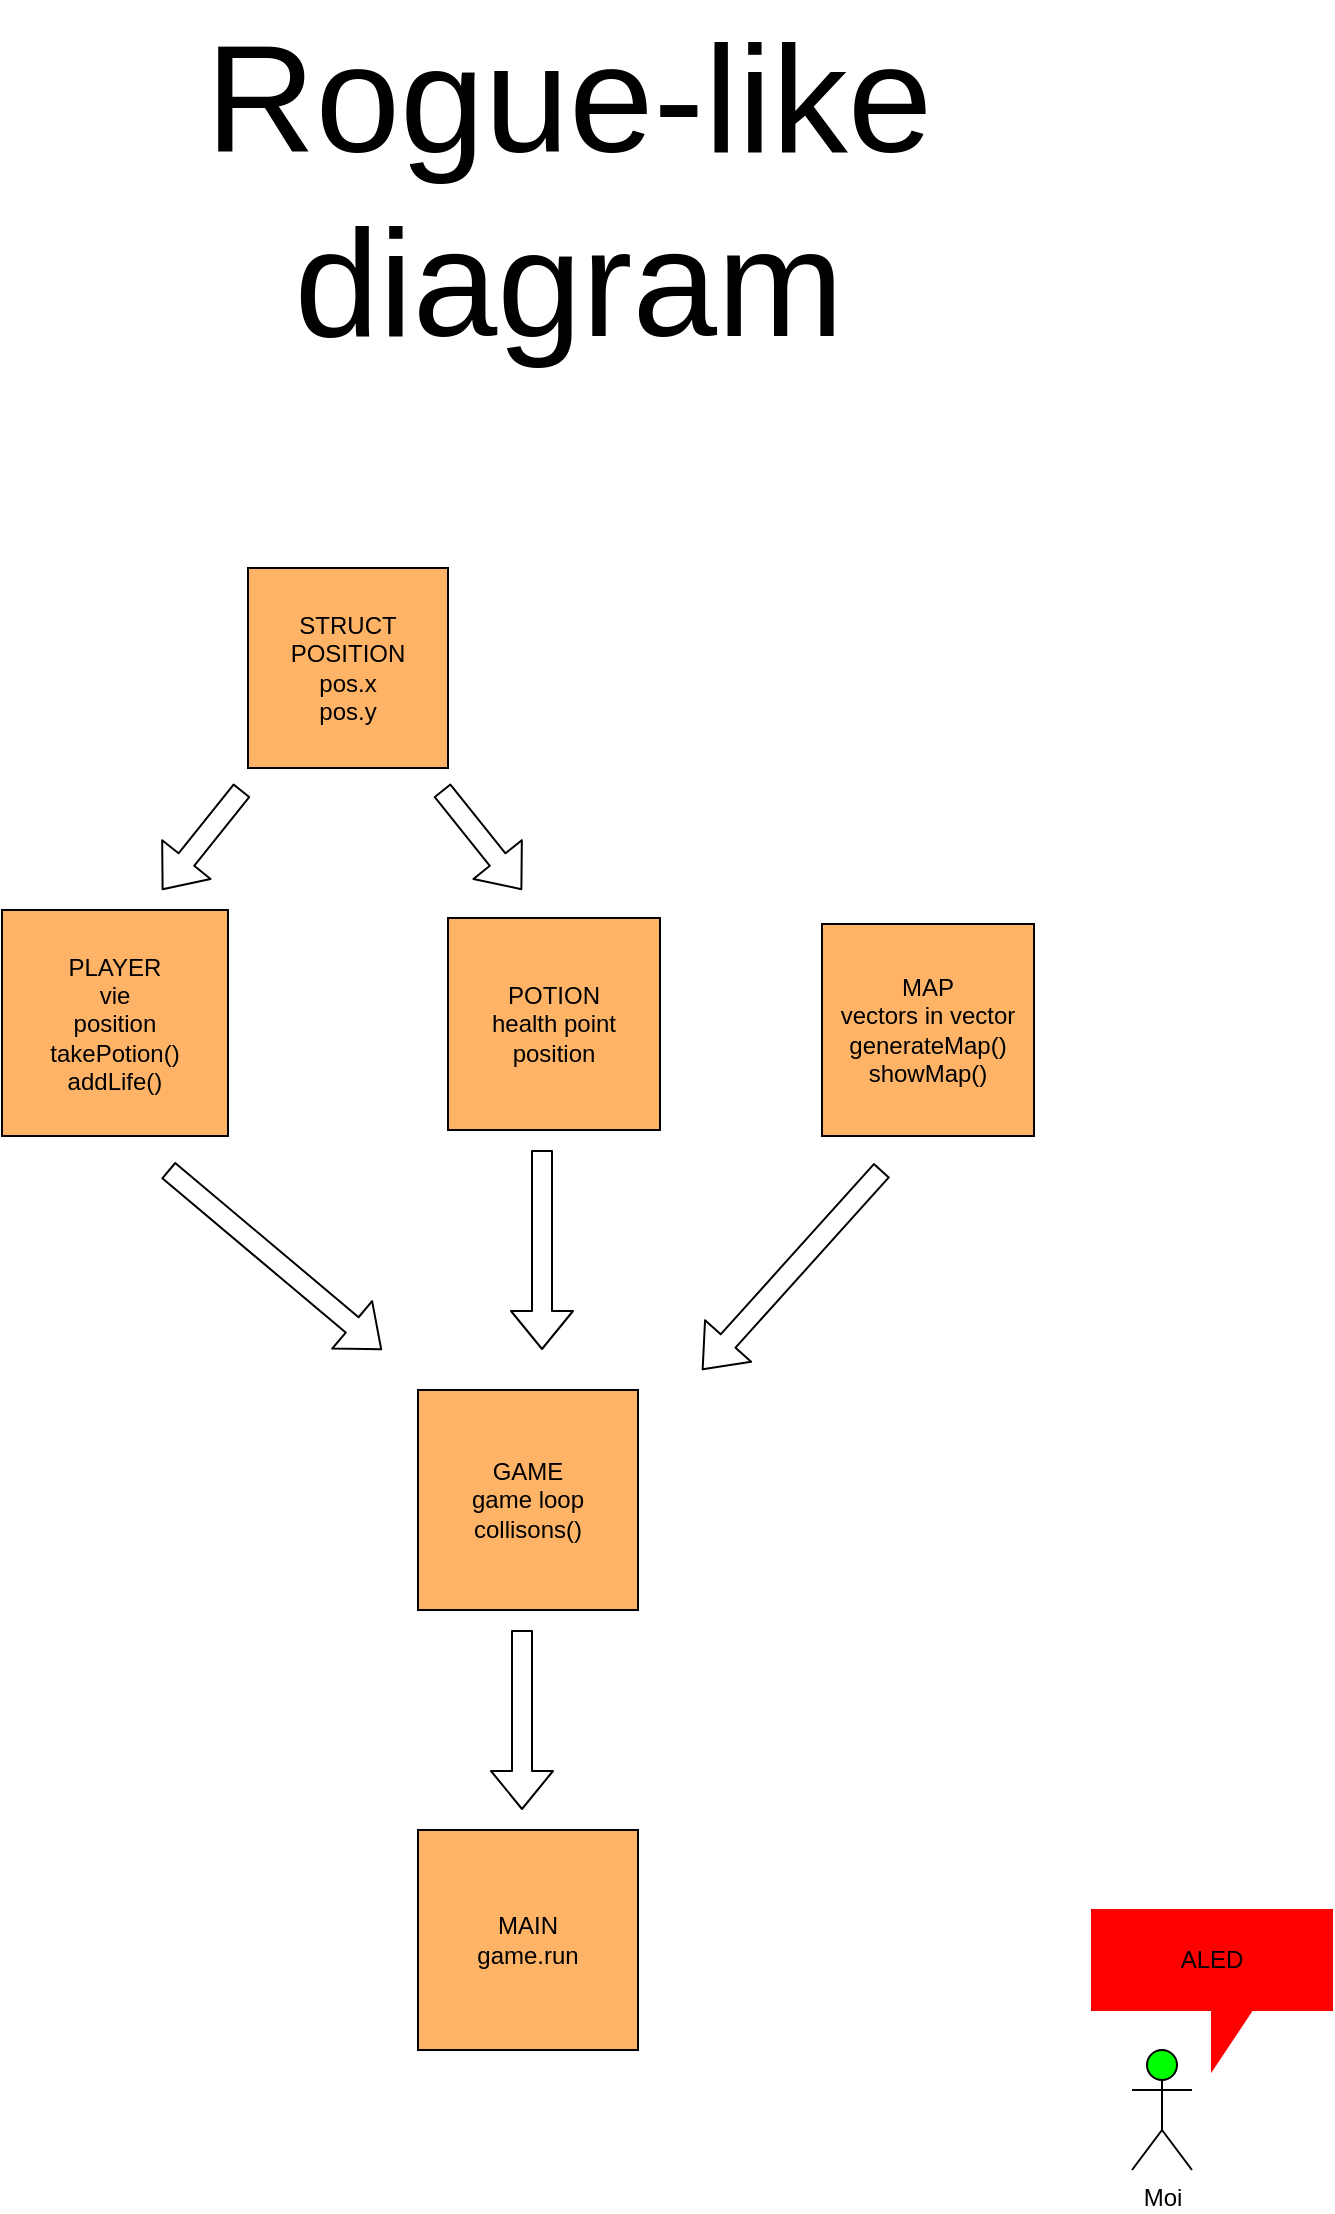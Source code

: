 <mxfile version="12.0.1" type="github" pages="1"><diagram id="4TQ-pvG1j8gV4smKgmex" name="Page-1"><mxGraphModel dx="1368" dy="781" grid="1" gridSize="10" guides="1" tooltips="1" connect="1" arrows="1" fold="1" page="1" pageScale="1" pageWidth="827" pageHeight="1169" math="0" shadow="0"><root><mxCell id="0"/><mxCell id="1" parent="0"/><mxCell id="Gmn18DviqtpADJWDWhaM-1" value="Moi" style="shape=umlActor;verticalLabelPosition=bottom;labelBackgroundColor=#ffffff;verticalAlign=top;html=1;outlineConnect=0;fillColor=#00FF00;" parent="1" vertex="1"><mxGeometry x="720" y="1075" width="30" height="60" as="geometry"/></mxCell><mxCell id="Gmn18DviqtpADJWDWhaM-2" value="&lt;span style=&quot;background-color: rgb(255 , 0 , 0)&quot;&gt;ALED&lt;/span&gt;" style="shape=callout;whiteSpace=wrap;html=1;perimeter=calloutPerimeter;fillColor=#FF0000;strokeColor=#FF0000;" parent="1" vertex="1"><mxGeometry x="700" y="1005" width="120" height="80" as="geometry"/></mxCell><mxCell id="Gmn18DviqtpADJWDWhaM-6" value="MAIN&lt;br&gt;game.run" style="whiteSpace=wrap;html=1;aspect=fixed;strokeColor=#000000;fillColor=#FFB366;" parent="1" vertex="1"><mxGeometry x="363" y="965" width="110" height="110" as="geometry"/></mxCell><mxCell id="Gmn18DviqtpADJWDWhaM-8" value="PLAYER&lt;br&gt;vie&lt;br&gt;position&lt;br&gt;takePotion()&lt;br&gt;addLife()" style="whiteSpace=wrap;html=1;aspect=fixed;strokeColor=#000000;fillColor=#FFB366;" parent="1" vertex="1"><mxGeometry x="155" y="505" width="113" height="113" as="geometry"/></mxCell><mxCell id="Gmn18DviqtpADJWDWhaM-9" value="POTION&lt;br&gt;health point&lt;br&gt;position" style="whiteSpace=wrap;html=1;aspect=fixed;strokeColor=#000000;fillColor=#FFB366;" parent="1" vertex="1"><mxGeometry x="378" y="509" width="106" height="106" as="geometry"/></mxCell><mxCell id="Gmn18DviqtpADJWDWhaM-10" value="MAP&lt;br&gt;vectors in vector&lt;br&gt;generateMap()&lt;br&gt;showMap()" style="whiteSpace=wrap;html=1;aspect=fixed;strokeColor=#000000;fillColor=#FFB366;" parent="1" vertex="1"><mxGeometry x="565" y="512" width="106" height="106" as="geometry"/></mxCell><mxCell id="Gmn18DviqtpADJWDWhaM-13" value="STRUCT POSITION&lt;br&gt;pos.x&lt;br&gt;pos.y" style="whiteSpace=wrap;html=1;aspect=fixed;strokeColor=#000000;fillColor=#FFB366;" parent="1" vertex="1"><mxGeometry x="278" y="334" width="100" height="100" as="geometry"/></mxCell><mxCell id="Gmn18DviqtpADJWDWhaM-14" value="" style="shape=flexArrow;endArrow=classic;html=1;" parent="1" edge="1"><mxGeometry width="50" height="50" relative="1" as="geometry"><mxPoint x="275" y="445" as="sourcePoint"/><mxPoint x="235" y="495" as="targetPoint"/></mxGeometry></mxCell><mxCell id="Gmn18DviqtpADJWDWhaM-15" value="" style="shape=flexArrow;endArrow=classic;html=1;" parent="1" edge="1"><mxGeometry width="50" height="50" relative="1" as="geometry"><mxPoint x="375" y="445" as="sourcePoint"/><mxPoint x="415" y="495" as="targetPoint"/></mxGeometry></mxCell><mxCell id="Gmn18DviqtpADJWDWhaM-16" value="" style="shape=flexArrow;endArrow=classic;html=1;" parent="1" edge="1"><mxGeometry width="50" height="50" relative="1" as="geometry"><mxPoint x="238" y="635" as="sourcePoint"/><mxPoint x="345" y="725" as="targetPoint"/></mxGeometry></mxCell><mxCell id="Gmn18DviqtpADJWDWhaM-17" value="" style="shape=flexArrow;endArrow=classic;html=1;" parent="1" edge="1"><mxGeometry width="50" height="50" relative="1" as="geometry"><mxPoint x="425" y="625" as="sourcePoint"/><mxPoint x="425" y="725" as="targetPoint"/></mxGeometry></mxCell><mxCell id="Gmn18DviqtpADJWDWhaM-18" value="" style="shape=flexArrow;endArrow=classic;html=1;" parent="1" edge="1"><mxGeometry width="50" height="50" relative="1" as="geometry"><mxPoint x="415" y="865" as="sourcePoint"/><mxPoint x="415" y="955" as="targetPoint"/></mxGeometry></mxCell><mxCell id="Gmn18DviqtpADJWDWhaM-19" value="" style="shape=flexArrow;endArrow=classic;html=1;" parent="1" edge="1"><mxGeometry width="50" height="50" relative="1" as="geometry"><mxPoint x="595" y="635" as="sourcePoint"/><mxPoint x="505" y="735" as="targetPoint"/></mxGeometry></mxCell><mxCell id="Gmn18DviqtpADJWDWhaM-21" value="GAME&lt;br&gt;game loop&lt;br&gt;collisons()" style="whiteSpace=wrap;html=1;aspect=fixed;strokeColor=#000000;fillColor=#FFB366;" parent="1" vertex="1"><mxGeometry x="363" y="745" width="110" height="110" as="geometry"/></mxCell><mxCell id="vfFrDTtoRJ9GFKIwfkmy-5" value="&lt;font style=&quot;font-size: 76px&quot;&gt;Rogue-like diagram&lt;/font&gt;" style="text;html=1;strokeColor=none;fillColor=none;align=center;verticalAlign=middle;whiteSpace=wrap;rounded=0;" vertex="1" parent="1"><mxGeometry x="237" y="50" width="403" height="190" as="geometry"/></mxCell></root></mxGraphModel></diagram></mxfile>